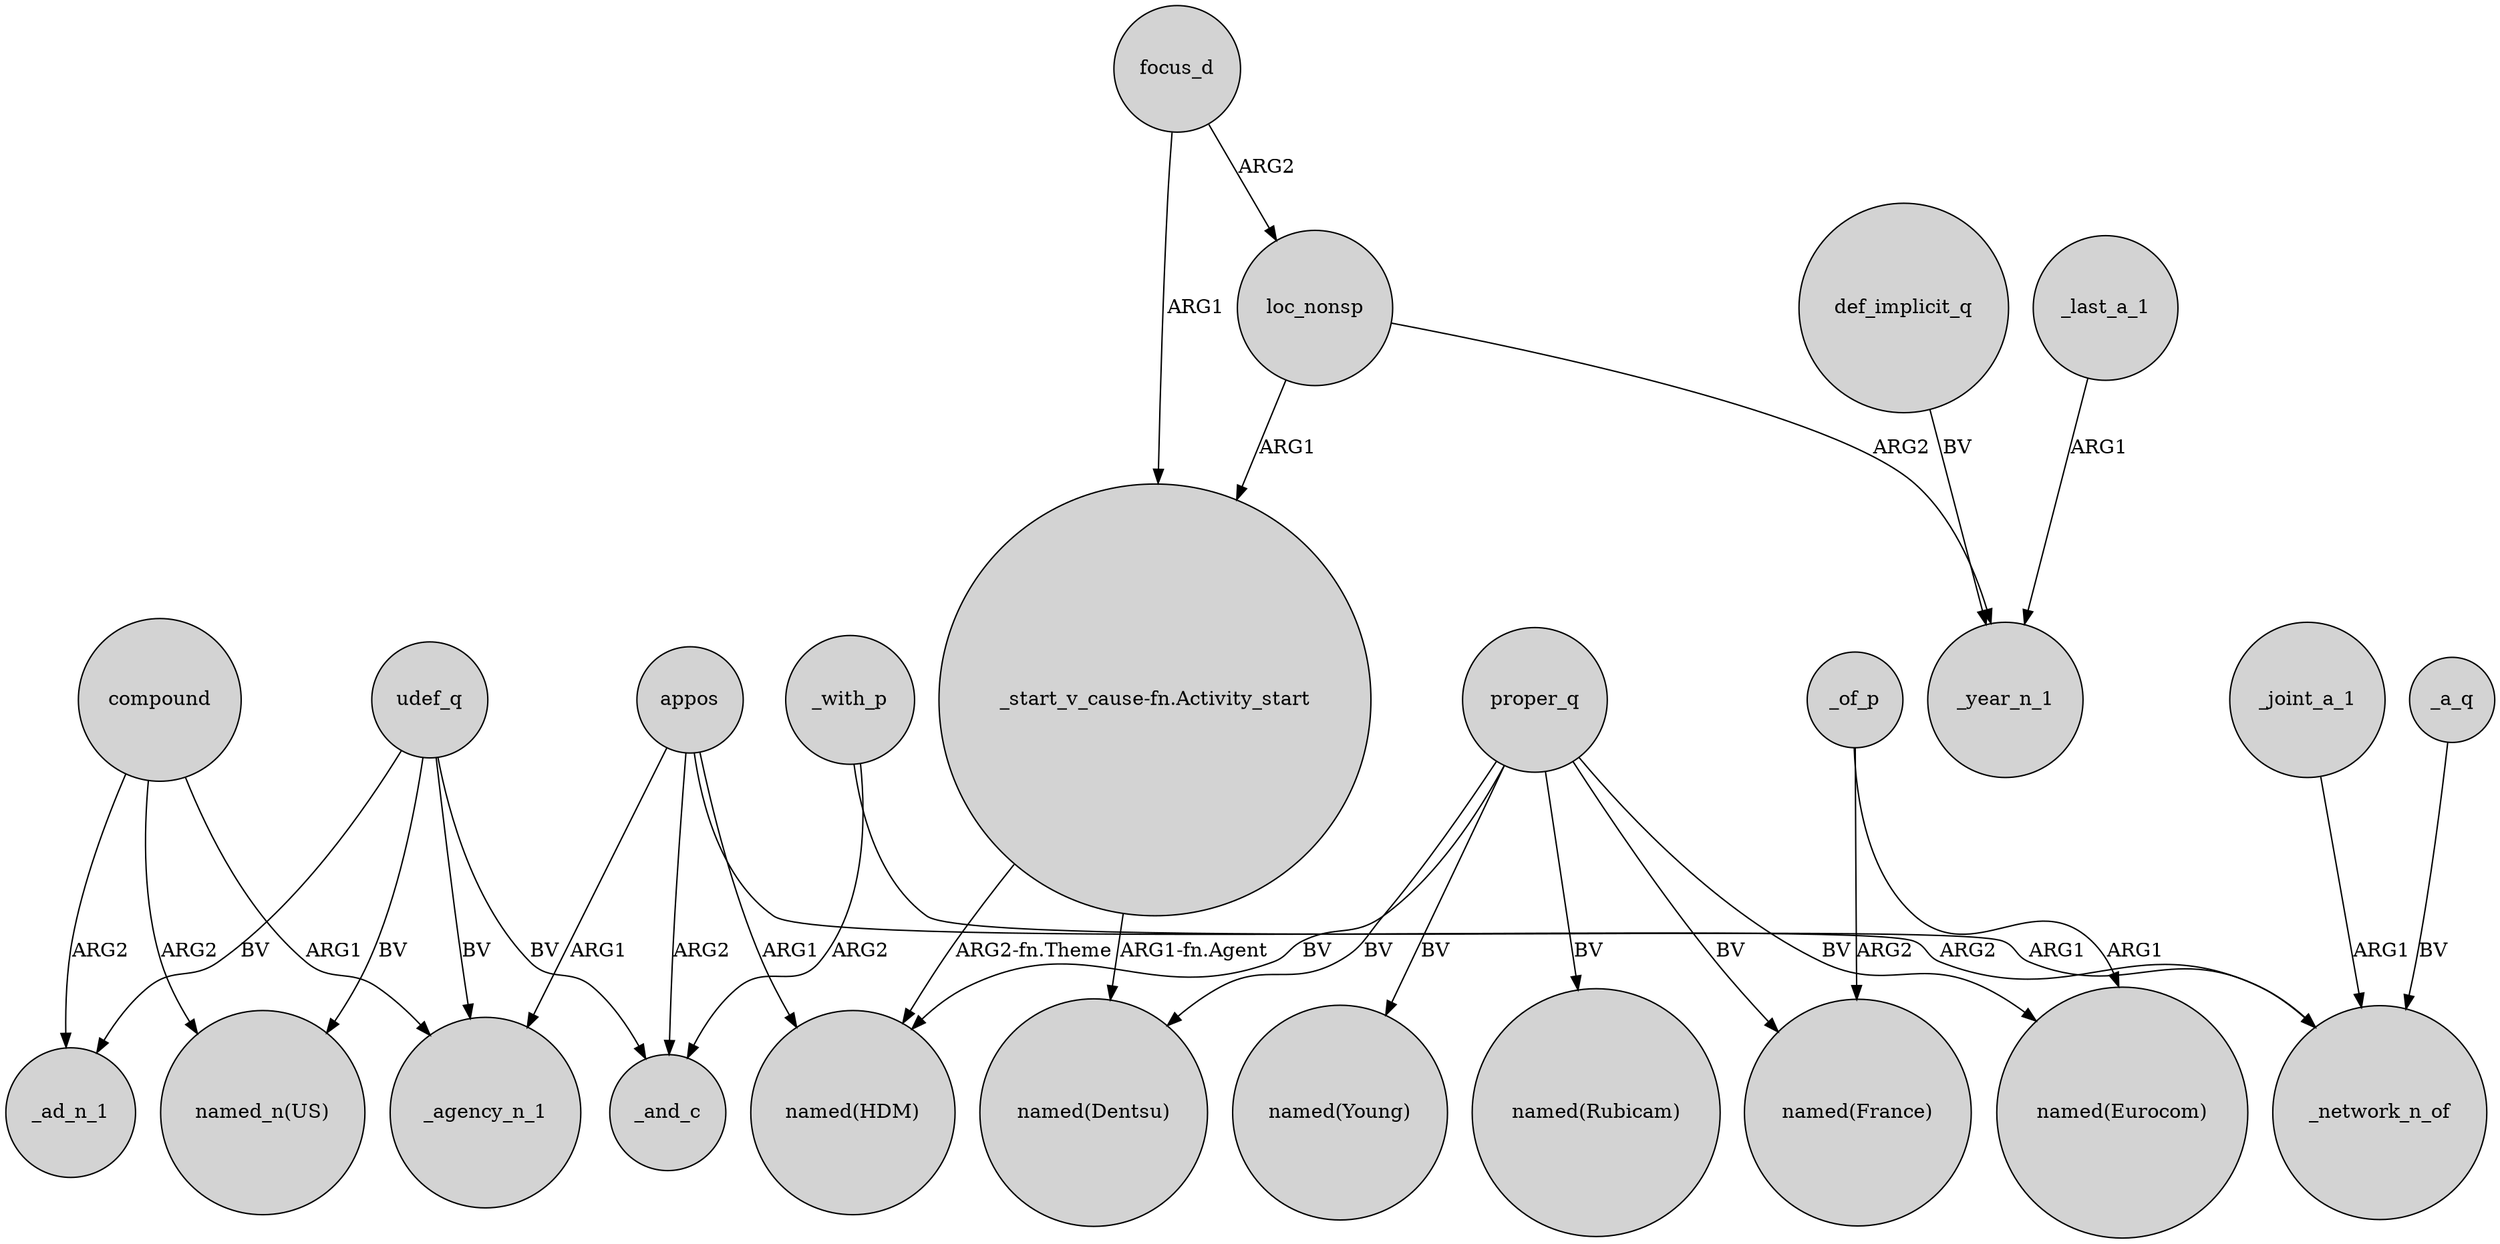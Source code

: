 digraph {
	node [shape=circle style=filled]
	_with_p -> _and_c [label=ARG2]
	focus_d -> loc_nonsp [label=ARG2]
	compound -> _agency_n_1 [label=ARG1]
	proper_q -> "named(HDM)" [label=BV]
	udef_q -> "named_n(US)" [label=BV]
	_of_p -> "named(Eurocom)" [label=ARG1]
	compound -> _ad_n_1 [label=ARG2]
	def_implicit_q -> _year_n_1 [label=BV]
	proper_q -> "named(Rubicam)" [label=BV]
	_with_p -> _network_n_of [label=ARG1]
	_joint_a_1 -> _network_n_of [label=ARG1]
	proper_q -> "named(Eurocom)" [label=BV]
	proper_q -> "named(France)" [label=BV]
	compound -> "named_n(US)" [label=ARG2]
	_of_p -> "named(France)" [label=ARG2]
	_a_q -> _network_n_of [label=BV]
	"_start_v_cause-fn.Activity_start" -> "named(Dentsu)" [label="ARG1-fn.Agent"]
	appos -> "named(HDM)" [label=ARG1]
	appos -> _and_c [label=ARG2]
	loc_nonsp -> _year_n_1 [label=ARG2]
	udef_q -> _ad_n_1 [label=BV]
	_last_a_1 -> _year_n_1 [label=ARG1]
	"_start_v_cause-fn.Activity_start" -> "named(HDM)" [label="ARG2-fn.Theme"]
	focus_d -> "_start_v_cause-fn.Activity_start" [label=ARG1]
	udef_q -> _agency_n_1 [label=BV]
	proper_q -> "named(Young)" [label=BV]
	appos -> _agency_n_1 [label=ARG1]
	proper_q -> "named(Dentsu)" [label=BV]
	udef_q -> _and_c [label=BV]
	appos -> _network_n_of [label=ARG2]
	loc_nonsp -> "_start_v_cause-fn.Activity_start" [label=ARG1]
}
